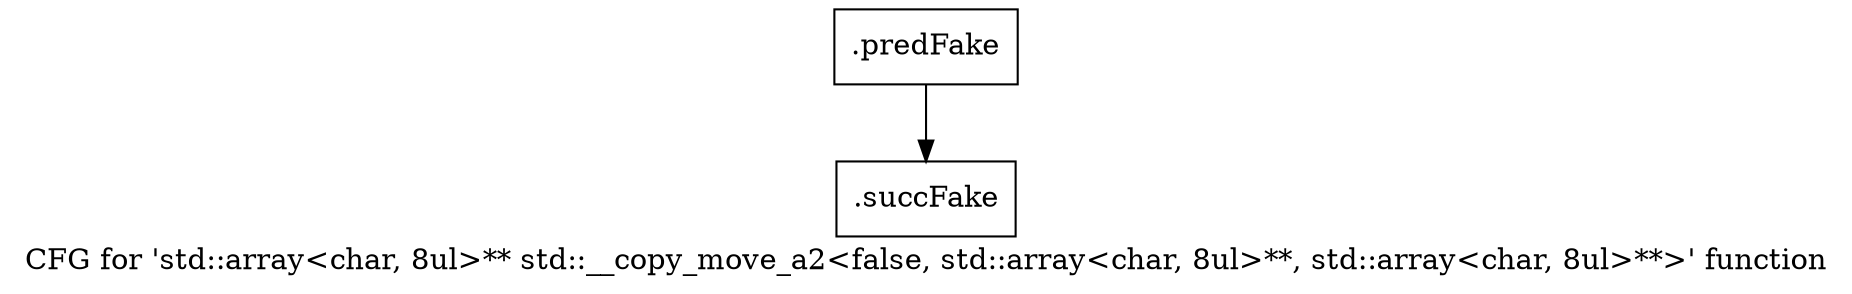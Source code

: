 digraph "CFG for 'std::array\<char, 8ul\>** std::__copy_move_a2\<false, std::array\<char, 8ul\>**, std::array\<char, 8ul\>**\>' function" {
	label="CFG for 'std::array\<char, 8ul\>** std::__copy_move_a2\<false, std::array\<char, 8ul\>**, std::array\<char, 8ul\>**\>' function";

	Node0x5bc9c20 [shape=record,filename="",linenumber="",label="{.predFake}"];
	Node0x5bc9c20 -> Node0x6134680[ callList="" memoryops="" filename="/mnt/xilinx/Vitis_HLS/2021.2/tps/lnx64/gcc-6.2.0/lib/gcc/x86_64-pc-linux-gnu/6.2.0/../../../../include/c++/6.2.0/bits/stl_algobase.h" execusionnum="0"];
	Node0x6134680 [shape=record,filename="/mnt/xilinx/Vitis_HLS/2021.2/tps/lnx64/gcc-6.2.0/lib/gcc/x86_64-pc-linux-gnu/6.2.0/../../../../include/c++/6.2.0/bits/stl_algobase.h",linenumber="422",label="{.succFake}"];
}
